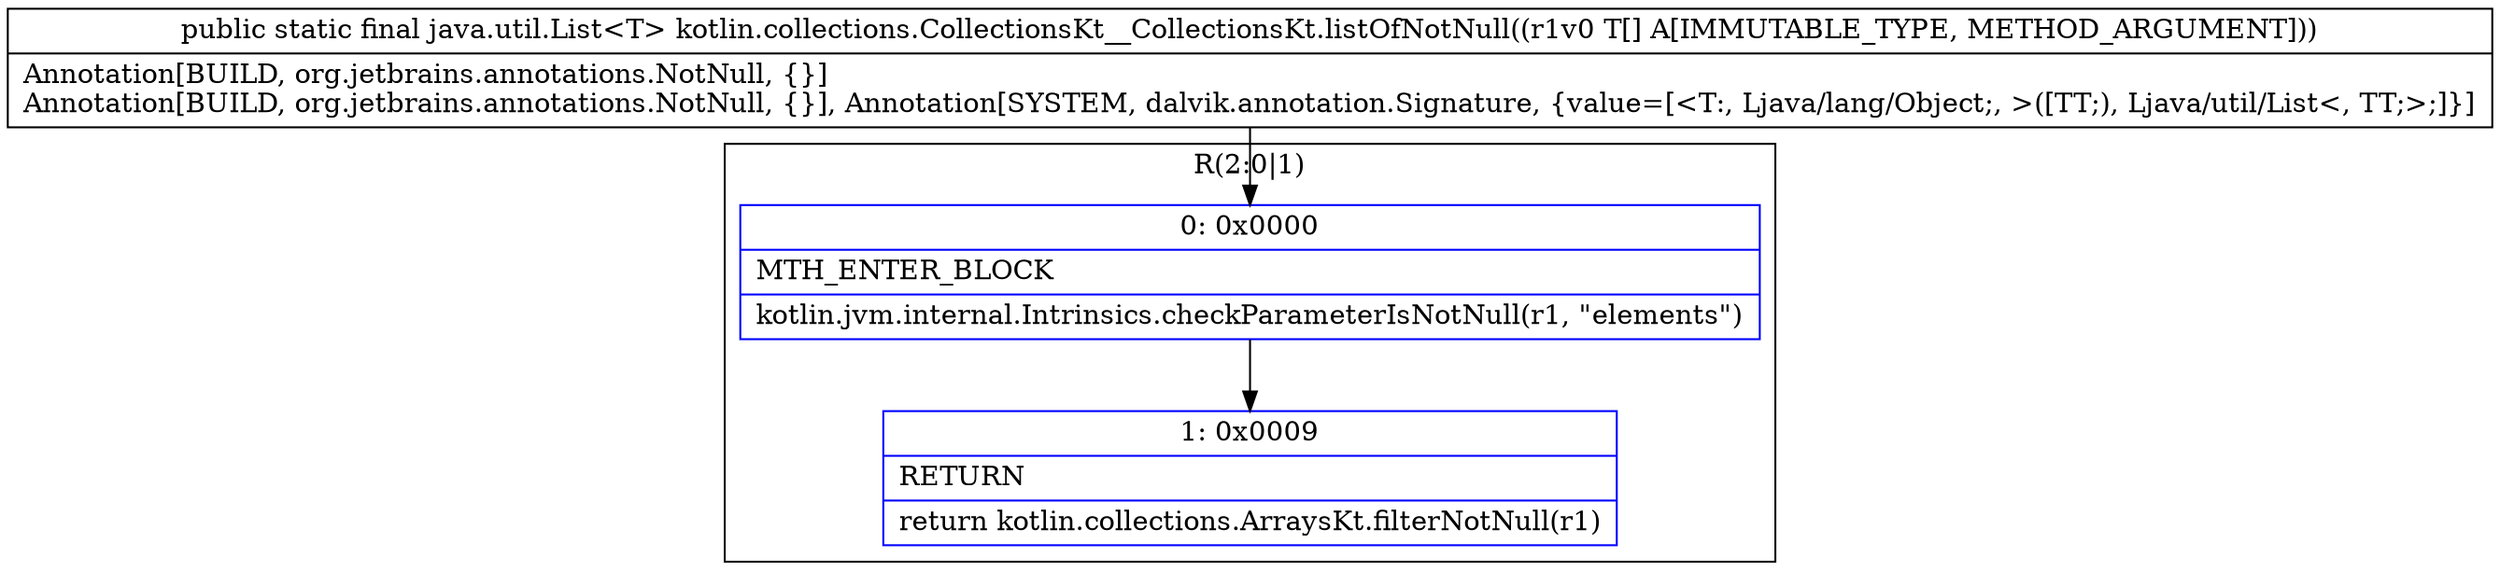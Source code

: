 digraph "CFG forkotlin.collections.CollectionsKt__CollectionsKt.listOfNotNull([Ljava\/lang\/Object;)Ljava\/util\/List;" {
subgraph cluster_Region_1830688547 {
label = "R(2:0|1)";
node [shape=record,color=blue];
Node_0 [shape=record,label="{0\:\ 0x0000|MTH_ENTER_BLOCK\l|kotlin.jvm.internal.Intrinsics.checkParameterIsNotNull(r1, \"elements\")\l}"];
Node_1 [shape=record,label="{1\:\ 0x0009|RETURN\l|return kotlin.collections.ArraysKt.filterNotNull(r1)\l}"];
}
MethodNode[shape=record,label="{public static final java.util.List\<T\> kotlin.collections.CollectionsKt__CollectionsKt.listOfNotNull((r1v0 T[] A[IMMUTABLE_TYPE, METHOD_ARGUMENT]))  | Annotation[BUILD, org.jetbrains.annotations.NotNull, \{\}]\lAnnotation[BUILD, org.jetbrains.annotations.NotNull, \{\}], Annotation[SYSTEM, dalvik.annotation.Signature, \{value=[\<T:, Ljava\/lang\/Object;, \>([TT;), Ljava\/util\/List\<, TT;\>;]\}]\l}"];
MethodNode -> Node_0;
Node_0 -> Node_1;
}

